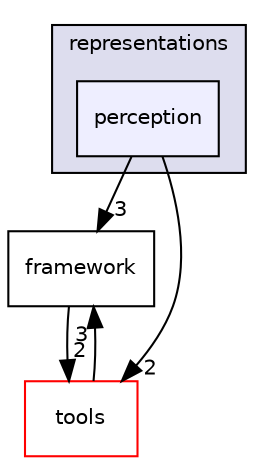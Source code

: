digraph "source/dnt/representations/perception" {
  compound=true
  node [ fontsize="10", fontname="Helvetica"];
  edge [ labelfontsize="10", labelfontname="Helvetica"];
  subgraph clusterdir_ffe3ad53f1ced0e013eef8ad4adffcb5 {
    graph [ bgcolor="#ddddee", pencolor="black", label="representations" fontname="Helvetica", fontsize="10", URL="dir_ffe3ad53f1ced0e013eef8ad4adffcb5.html"]
  dir_0741d2ae1e50254e1dd91f0020bd99a7 [shape=box, label="perception", style="filled", fillcolor="#eeeeff", pencolor="black", URL="dir_0741d2ae1e50254e1dd91f0020bd99a7.html"];
  }
  dir_d108a8a52eeac75b0e597769f03f48e5 [shape=box label="framework" URL="dir_d108a8a52eeac75b0e597769f03f48e5.html"];
  dir_5d0042f909018ce5a6e6ef6ccdf4504c [shape=box label="tools" fillcolor="white" style="filled" color="red" URL="dir_5d0042f909018ce5a6e6ef6ccdf4504c.html"];
  dir_d108a8a52eeac75b0e597769f03f48e5->dir_5d0042f909018ce5a6e6ef6ccdf4504c [headlabel="2", labeldistance=1.5 headhref="dir_000003_000037.html"];
  dir_0741d2ae1e50254e1dd91f0020bd99a7->dir_d108a8a52eeac75b0e597769f03f48e5 [headlabel="3", labeldistance=1.5 headhref="dir_000033_000003.html"];
  dir_0741d2ae1e50254e1dd91f0020bd99a7->dir_5d0042f909018ce5a6e6ef6ccdf4504c [headlabel="2", labeldistance=1.5 headhref="dir_000033_000037.html"];
  dir_5d0042f909018ce5a6e6ef6ccdf4504c->dir_d108a8a52eeac75b0e597769f03f48e5 [headlabel="3", labeldistance=1.5 headhref="dir_000037_000003.html"];
}
